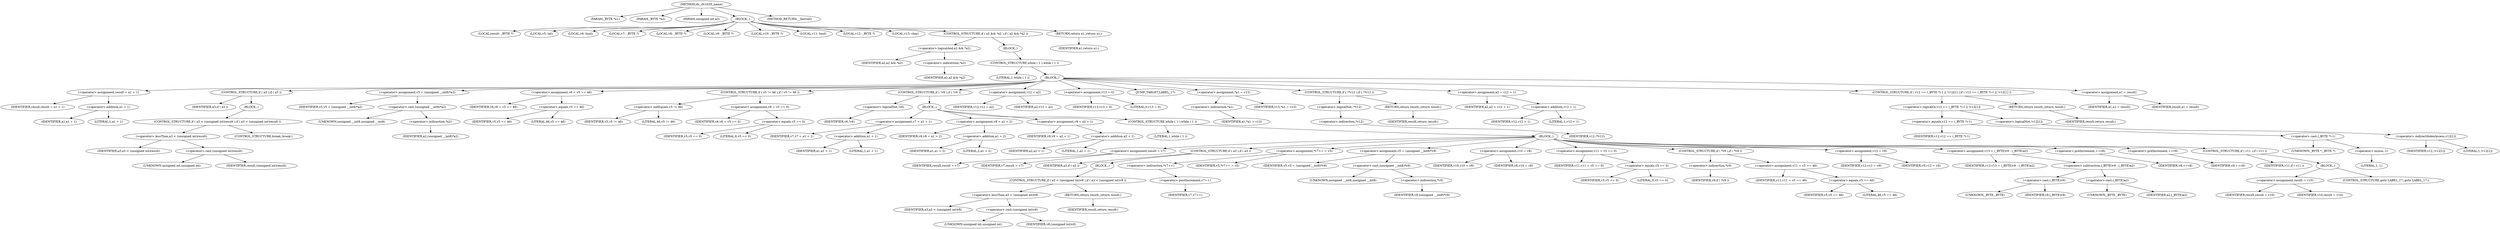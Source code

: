 digraph do_rfc1035_name {  
"1000111" [label = "(METHOD,do_rfc1035_name)" ]
"1000112" [label = "(PARAM,_BYTE *a1)" ]
"1000113" [label = "(PARAM,_BYTE *a2)" ]
"1000114" [label = "(PARAM,unsigned int a3)" ]
"1000115" [label = "(BLOCK,,)" ]
"1000116" [label = "(LOCAL,result: _BYTE *)" ]
"1000117" [label = "(LOCAL,v5: int)" ]
"1000118" [label = "(LOCAL,v6: bool)" ]
"1000119" [label = "(LOCAL,v7: _BYTE *)" ]
"1000120" [label = "(LOCAL,v8: _BYTE *)" ]
"1000121" [label = "(LOCAL,v9: _BYTE *)" ]
"1000122" [label = "(LOCAL,v10: _BYTE *)" ]
"1000123" [label = "(LOCAL,v11: bool)" ]
"1000124" [label = "(LOCAL,v12: _BYTE *)" ]
"1000125" [label = "(LOCAL,v13: char)" ]
"1000126" [label = "(CONTROL_STRUCTURE,if ( a2 && *a2 ),if ( a2 && *a2 ))" ]
"1000127" [label = "(<operator>.logicalAnd,a2 && *a2)" ]
"1000128" [label = "(IDENTIFIER,a2,a2 && *a2)" ]
"1000129" [label = "(<operator>.indirection,*a2)" ]
"1000130" [label = "(IDENTIFIER,a2,a2 && *a2)" ]
"1000131" [label = "(BLOCK,,)" ]
"1000132" [label = "(CONTROL_STRUCTURE,while ( 1 ),while ( 1 ))" ]
"1000133" [label = "(LITERAL,1,while ( 1 ))" ]
"1000134" [label = "(BLOCK,,)" ]
"1000135" [label = "(<operator>.assignment,result = a1 + 1)" ]
"1000136" [label = "(IDENTIFIER,result,result = a1 + 1)" ]
"1000137" [label = "(<operator>.addition,a1 + 1)" ]
"1000138" [label = "(IDENTIFIER,a1,a1 + 1)" ]
"1000139" [label = "(LITERAL,1,a1 + 1)" ]
"1000140" [label = "(CONTROL_STRUCTURE,if ( a3 ),if ( a3 ))" ]
"1000141" [label = "(IDENTIFIER,a3,if ( a3 ))" ]
"1000142" [label = "(BLOCK,,)" ]
"1000143" [label = "(CONTROL_STRUCTURE,if ( a3 < (unsigned int)result ),if ( a3 < (unsigned int)result ))" ]
"1000144" [label = "(<operator>.lessThan,a3 < (unsigned int)result)" ]
"1000145" [label = "(IDENTIFIER,a3,a3 < (unsigned int)result)" ]
"1000146" [label = "(<operator>.cast,(unsigned int)result)" ]
"1000147" [label = "(UNKNOWN,unsigned int,unsigned int)" ]
"1000148" [label = "(IDENTIFIER,result,(unsigned int)result)" ]
"1000149" [label = "(CONTROL_STRUCTURE,break;,break;)" ]
"1000150" [label = "(<operator>.assignment,v5 = (unsigned __int8)*a2)" ]
"1000151" [label = "(IDENTIFIER,v5,v5 = (unsigned __int8)*a2)" ]
"1000152" [label = "(<operator>.cast,(unsigned __int8)*a2)" ]
"1000153" [label = "(UNKNOWN,unsigned __int8,unsigned __int8)" ]
"1000154" [label = "(<operator>.indirection,*a2)" ]
"1000155" [label = "(IDENTIFIER,a2,(unsigned __int8)*a2)" ]
"1000156" [label = "(<operator>.assignment,v6 = v5 == 46)" ]
"1000157" [label = "(IDENTIFIER,v6,v6 = v5 == 46)" ]
"1000158" [label = "(<operator>.equals,v5 == 46)" ]
"1000159" [label = "(IDENTIFIER,v5,v5 == 46)" ]
"1000160" [label = "(LITERAL,46,v5 == 46)" ]
"1000161" [label = "(CONTROL_STRUCTURE,if ( v5 != 46 ),if ( v5 != 46 ))" ]
"1000162" [label = "(<operator>.notEquals,v5 != 46)" ]
"1000163" [label = "(IDENTIFIER,v5,v5 != 46)" ]
"1000164" [label = "(LITERAL,46,v5 != 46)" ]
"1000165" [label = "(<operator>.assignment,v6 = v5 == 0)" ]
"1000166" [label = "(IDENTIFIER,v6,v6 = v5 == 0)" ]
"1000167" [label = "(<operator>.equals,v5 == 0)" ]
"1000168" [label = "(IDENTIFIER,v5,v5 == 0)" ]
"1000169" [label = "(LITERAL,0,v5 == 0)" ]
"1000170" [label = "(CONTROL_STRUCTURE,if ( !v6 ),if ( !v6 ))" ]
"1000171" [label = "(<operator>.logicalNot,!v6)" ]
"1000172" [label = "(IDENTIFIER,v6,!v6)" ]
"1000173" [label = "(BLOCK,,)" ]
"1000174" [label = "(<operator>.assignment,v7 = a1 + 1)" ]
"1000175" [label = "(IDENTIFIER,v7,v7 = a1 + 1)" ]
"1000176" [label = "(<operator>.addition,a1 + 1)" ]
"1000177" [label = "(IDENTIFIER,a1,a1 + 1)" ]
"1000178" [label = "(LITERAL,1,a1 + 1)" ]
"1000179" [label = "(<operator>.assignment,v8 = a1 + 2)" ]
"1000180" [label = "(IDENTIFIER,v8,v8 = a1 + 2)" ]
"1000181" [label = "(<operator>.addition,a1 + 2)" ]
"1000182" [label = "(IDENTIFIER,a1,a1 + 2)" ]
"1000183" [label = "(LITERAL,2,a1 + 2)" ]
"1000184" [label = "(<operator>.assignment,v9 = a2 + 1)" ]
"1000185" [label = "(IDENTIFIER,v9,v9 = a2 + 1)" ]
"1000186" [label = "(<operator>.addition,a2 + 1)" ]
"1000187" [label = "(IDENTIFIER,a2,a2 + 1)" ]
"1000188" [label = "(LITERAL,1,a2 + 1)" ]
"1000189" [label = "(CONTROL_STRUCTURE,while ( 1 ),while ( 1 ))" ]
"1000190" [label = "(LITERAL,1,while ( 1 ))" ]
"1000191" [label = "(BLOCK,,)" ]
"1000192" [label = "(<operator>.assignment,result = v7)" ]
"1000193" [label = "(IDENTIFIER,result,result = v7)" ]
"1000194" [label = "(IDENTIFIER,v7,result = v7)" ]
"1000195" [label = "(CONTROL_STRUCTURE,if ( a3 ),if ( a3 ))" ]
"1000196" [label = "(IDENTIFIER,a3,if ( a3 ))" ]
"1000197" [label = "(BLOCK,,)" ]
"1000198" [label = "(CONTROL_STRUCTURE,if ( a3 < (unsigned int)v8 ),if ( a3 < (unsigned int)v8 ))" ]
"1000199" [label = "(<operator>.lessThan,a3 < (unsigned int)v8)" ]
"1000200" [label = "(IDENTIFIER,a3,a3 < (unsigned int)v8)" ]
"1000201" [label = "(<operator>.cast,(unsigned int)v8)" ]
"1000202" [label = "(UNKNOWN,unsigned int,unsigned int)" ]
"1000203" [label = "(IDENTIFIER,v8,(unsigned int)v8)" ]
"1000204" [label = "(RETURN,return result;,return result;)" ]
"1000205" [label = "(IDENTIFIER,result,return result;)" ]
"1000206" [label = "(<operator>.assignment,*v7++ = v5)" ]
"1000207" [label = "(<operator>.indirection,*v7++)" ]
"1000208" [label = "(<operator>.postIncrement,v7++)" ]
"1000209" [label = "(IDENTIFIER,v7,v7++)" ]
"1000210" [label = "(IDENTIFIER,v5,*v7++ = v5)" ]
"1000211" [label = "(<operator>.assignment,v5 = (unsigned __int8)*v9)" ]
"1000212" [label = "(IDENTIFIER,v5,v5 = (unsigned __int8)*v9)" ]
"1000213" [label = "(<operator>.cast,(unsigned __int8)*v9)" ]
"1000214" [label = "(UNKNOWN,unsigned __int8,unsigned __int8)" ]
"1000215" [label = "(<operator>.indirection,*v9)" ]
"1000216" [label = "(IDENTIFIER,v9,(unsigned __int8)*v9)" ]
"1000217" [label = "(<operator>.assignment,v10 = v8)" ]
"1000218" [label = "(IDENTIFIER,v10,v10 = v8)" ]
"1000219" [label = "(IDENTIFIER,v8,v10 = v8)" ]
"1000220" [label = "(<operator>.assignment,v11 = v5 == 0)" ]
"1000221" [label = "(IDENTIFIER,v11,v11 = v5 == 0)" ]
"1000222" [label = "(<operator>.equals,v5 == 0)" ]
"1000223" [label = "(IDENTIFIER,v5,v5 == 0)" ]
"1000224" [label = "(LITERAL,0,v5 == 0)" ]
"1000225" [label = "(CONTROL_STRUCTURE,if ( *v9 ),if ( *v9 ))" ]
"1000226" [label = "(<operator>.indirection,*v9)" ]
"1000227" [label = "(IDENTIFIER,v9,if ( *v9 ))" ]
"1000228" [label = "(<operator>.assignment,v11 = v5 == 46)" ]
"1000229" [label = "(IDENTIFIER,v11,v11 = v5 == 46)" ]
"1000230" [label = "(<operator>.equals,v5 == 46)" ]
"1000231" [label = "(IDENTIFIER,v5,v5 == 46)" ]
"1000232" [label = "(LITERAL,46,v5 == 46)" ]
"1000233" [label = "(<operator>.assignment,v12 = v9)" ]
"1000234" [label = "(IDENTIFIER,v12,v12 = v9)" ]
"1000235" [label = "(IDENTIFIER,v9,v12 = v9)" ]
"1000236" [label = "(<operator>.assignment,v13 = (_BYTE)v9 - (_BYTE)a2)" ]
"1000237" [label = "(IDENTIFIER,v13,v13 = (_BYTE)v9 - (_BYTE)a2)" ]
"1000238" [label = "(<operator>.subtraction,(_BYTE)v9 - (_BYTE)a2)" ]
"1000239" [label = "(<operator>.cast,(_BYTE)v9)" ]
"1000240" [label = "(UNKNOWN,_BYTE,_BYTE)" ]
"1000241" [label = "(IDENTIFIER,v9,(_BYTE)v9)" ]
"1000242" [label = "(<operator>.cast,(_BYTE)a2)" ]
"1000243" [label = "(UNKNOWN,_BYTE,_BYTE)" ]
"1000244" [label = "(IDENTIFIER,a2,(_BYTE)a2)" ]
"1000245" [label = "(<operator>.preIncrement,++v8)" ]
"1000246" [label = "(IDENTIFIER,v8,++v8)" ]
"1000247" [label = "(<operator>.preIncrement,++v9)" ]
"1000248" [label = "(IDENTIFIER,v9,++v9)" ]
"1000249" [label = "(CONTROL_STRUCTURE,if ( v11 ),if ( v11 ))" ]
"1000250" [label = "(IDENTIFIER,v11,if ( v11 ))" ]
"1000251" [label = "(BLOCK,,)" ]
"1000252" [label = "(<operator>.assignment,result = v10)" ]
"1000253" [label = "(IDENTIFIER,result,result = v10)" ]
"1000254" [label = "(IDENTIFIER,v10,result = v10)" ]
"1000255" [label = "(CONTROL_STRUCTURE,goto LABEL_17;,goto LABEL_17;)" ]
"1000256" [label = "(<operator>.assignment,v12 = a2)" ]
"1000257" [label = "(IDENTIFIER,v12,v12 = a2)" ]
"1000258" [label = "(IDENTIFIER,a2,v12 = a2)" ]
"1000259" [label = "(<operator>.assignment,v13 = 0)" ]
"1000260" [label = "(IDENTIFIER,v13,v13 = 0)" ]
"1000261" [label = "(LITERAL,0,v13 = 0)" ]
"1000262" [label = "(JUMP_TARGET,LABEL_17)" ]
"1000263" [label = "(<operator>.assignment,*a1 = v13)" ]
"1000264" [label = "(<operator>.indirection,*a1)" ]
"1000265" [label = "(IDENTIFIER,a1,*a1 = v13)" ]
"1000266" [label = "(IDENTIFIER,v13,*a1 = v13)" ]
"1000267" [label = "(CONTROL_STRUCTURE,if ( !*v12 ),if ( !*v12 ))" ]
"1000268" [label = "(<operator>.logicalNot,!*v12)" ]
"1000269" [label = "(<operator>.indirection,*v12)" ]
"1000270" [label = "(IDENTIFIER,v12,!*v12)" ]
"1000271" [label = "(RETURN,return result;,return result;)" ]
"1000272" [label = "(IDENTIFIER,result,return result;)" ]
"1000273" [label = "(<operator>.assignment,a2 = v12 + 1)" ]
"1000274" [label = "(IDENTIFIER,a2,a2 = v12 + 1)" ]
"1000275" [label = "(<operator>.addition,v12 + 1)" ]
"1000276" [label = "(IDENTIFIER,v12,v12 + 1)" ]
"1000277" [label = "(LITERAL,1,v12 + 1)" ]
"1000278" [label = "(CONTROL_STRUCTURE,if ( v12 == (_BYTE *)-1 || !v12[1] ),if ( v12 == (_BYTE *)-1 || !v12[1] ))" ]
"1000279" [label = "(<operator>.logicalOr,v12 == (_BYTE *)-1 || !v12[1])" ]
"1000280" [label = "(<operator>.equals,v12 == (_BYTE *)-1)" ]
"1000281" [label = "(IDENTIFIER,v12,v12 == (_BYTE *)-1)" ]
"1000282" [label = "(<operator>.cast,(_BYTE *)-1)" ]
"1000283" [label = "(UNKNOWN,_BYTE *,_BYTE *)" ]
"1000284" [label = "(<operator>.minus,-1)" ]
"1000285" [label = "(LITERAL,1,-1)" ]
"1000286" [label = "(<operator>.logicalNot,!v12[1])" ]
"1000287" [label = "(<operator>.indirectIndexAccess,v12[1])" ]
"1000288" [label = "(IDENTIFIER,v12,!v12[1])" ]
"1000289" [label = "(LITERAL,1,!v12[1])" ]
"1000290" [label = "(RETURN,return result;,return result;)" ]
"1000291" [label = "(IDENTIFIER,result,return result;)" ]
"1000292" [label = "(<operator>.assignment,a1 = result)" ]
"1000293" [label = "(IDENTIFIER,a1,a1 = result)" ]
"1000294" [label = "(IDENTIFIER,result,a1 = result)" ]
"1000295" [label = "(RETURN,return a1;,return a1;)" ]
"1000296" [label = "(IDENTIFIER,a1,return a1;)" ]
"1000297" [label = "(METHOD_RETURN,__fastcall)" ]
  "1000111" -> "1000112" 
  "1000111" -> "1000113" 
  "1000111" -> "1000114" 
  "1000111" -> "1000115" 
  "1000111" -> "1000297" 
  "1000115" -> "1000116" 
  "1000115" -> "1000117" 
  "1000115" -> "1000118" 
  "1000115" -> "1000119" 
  "1000115" -> "1000120" 
  "1000115" -> "1000121" 
  "1000115" -> "1000122" 
  "1000115" -> "1000123" 
  "1000115" -> "1000124" 
  "1000115" -> "1000125" 
  "1000115" -> "1000126" 
  "1000115" -> "1000295" 
  "1000126" -> "1000127" 
  "1000126" -> "1000131" 
  "1000127" -> "1000128" 
  "1000127" -> "1000129" 
  "1000129" -> "1000130" 
  "1000131" -> "1000132" 
  "1000132" -> "1000133" 
  "1000132" -> "1000134" 
  "1000134" -> "1000135" 
  "1000134" -> "1000140" 
  "1000134" -> "1000150" 
  "1000134" -> "1000156" 
  "1000134" -> "1000161" 
  "1000134" -> "1000170" 
  "1000134" -> "1000256" 
  "1000134" -> "1000259" 
  "1000134" -> "1000262" 
  "1000134" -> "1000263" 
  "1000134" -> "1000267" 
  "1000134" -> "1000273" 
  "1000134" -> "1000278" 
  "1000134" -> "1000292" 
  "1000135" -> "1000136" 
  "1000135" -> "1000137" 
  "1000137" -> "1000138" 
  "1000137" -> "1000139" 
  "1000140" -> "1000141" 
  "1000140" -> "1000142" 
  "1000142" -> "1000143" 
  "1000143" -> "1000144" 
  "1000143" -> "1000149" 
  "1000144" -> "1000145" 
  "1000144" -> "1000146" 
  "1000146" -> "1000147" 
  "1000146" -> "1000148" 
  "1000150" -> "1000151" 
  "1000150" -> "1000152" 
  "1000152" -> "1000153" 
  "1000152" -> "1000154" 
  "1000154" -> "1000155" 
  "1000156" -> "1000157" 
  "1000156" -> "1000158" 
  "1000158" -> "1000159" 
  "1000158" -> "1000160" 
  "1000161" -> "1000162" 
  "1000161" -> "1000165" 
  "1000162" -> "1000163" 
  "1000162" -> "1000164" 
  "1000165" -> "1000166" 
  "1000165" -> "1000167" 
  "1000167" -> "1000168" 
  "1000167" -> "1000169" 
  "1000170" -> "1000171" 
  "1000170" -> "1000173" 
  "1000171" -> "1000172" 
  "1000173" -> "1000174" 
  "1000173" -> "1000179" 
  "1000173" -> "1000184" 
  "1000173" -> "1000189" 
  "1000174" -> "1000175" 
  "1000174" -> "1000176" 
  "1000176" -> "1000177" 
  "1000176" -> "1000178" 
  "1000179" -> "1000180" 
  "1000179" -> "1000181" 
  "1000181" -> "1000182" 
  "1000181" -> "1000183" 
  "1000184" -> "1000185" 
  "1000184" -> "1000186" 
  "1000186" -> "1000187" 
  "1000186" -> "1000188" 
  "1000189" -> "1000190" 
  "1000189" -> "1000191" 
  "1000191" -> "1000192" 
  "1000191" -> "1000195" 
  "1000191" -> "1000206" 
  "1000191" -> "1000211" 
  "1000191" -> "1000217" 
  "1000191" -> "1000220" 
  "1000191" -> "1000225" 
  "1000191" -> "1000233" 
  "1000191" -> "1000236" 
  "1000191" -> "1000245" 
  "1000191" -> "1000247" 
  "1000191" -> "1000249" 
  "1000192" -> "1000193" 
  "1000192" -> "1000194" 
  "1000195" -> "1000196" 
  "1000195" -> "1000197" 
  "1000197" -> "1000198" 
  "1000198" -> "1000199" 
  "1000198" -> "1000204" 
  "1000199" -> "1000200" 
  "1000199" -> "1000201" 
  "1000201" -> "1000202" 
  "1000201" -> "1000203" 
  "1000204" -> "1000205" 
  "1000206" -> "1000207" 
  "1000206" -> "1000210" 
  "1000207" -> "1000208" 
  "1000208" -> "1000209" 
  "1000211" -> "1000212" 
  "1000211" -> "1000213" 
  "1000213" -> "1000214" 
  "1000213" -> "1000215" 
  "1000215" -> "1000216" 
  "1000217" -> "1000218" 
  "1000217" -> "1000219" 
  "1000220" -> "1000221" 
  "1000220" -> "1000222" 
  "1000222" -> "1000223" 
  "1000222" -> "1000224" 
  "1000225" -> "1000226" 
  "1000225" -> "1000228" 
  "1000226" -> "1000227" 
  "1000228" -> "1000229" 
  "1000228" -> "1000230" 
  "1000230" -> "1000231" 
  "1000230" -> "1000232" 
  "1000233" -> "1000234" 
  "1000233" -> "1000235" 
  "1000236" -> "1000237" 
  "1000236" -> "1000238" 
  "1000238" -> "1000239" 
  "1000238" -> "1000242" 
  "1000239" -> "1000240" 
  "1000239" -> "1000241" 
  "1000242" -> "1000243" 
  "1000242" -> "1000244" 
  "1000245" -> "1000246" 
  "1000247" -> "1000248" 
  "1000249" -> "1000250" 
  "1000249" -> "1000251" 
  "1000251" -> "1000252" 
  "1000251" -> "1000255" 
  "1000252" -> "1000253" 
  "1000252" -> "1000254" 
  "1000256" -> "1000257" 
  "1000256" -> "1000258" 
  "1000259" -> "1000260" 
  "1000259" -> "1000261" 
  "1000263" -> "1000264" 
  "1000263" -> "1000266" 
  "1000264" -> "1000265" 
  "1000267" -> "1000268" 
  "1000267" -> "1000271" 
  "1000268" -> "1000269" 
  "1000269" -> "1000270" 
  "1000271" -> "1000272" 
  "1000273" -> "1000274" 
  "1000273" -> "1000275" 
  "1000275" -> "1000276" 
  "1000275" -> "1000277" 
  "1000278" -> "1000279" 
  "1000278" -> "1000290" 
  "1000279" -> "1000280" 
  "1000279" -> "1000286" 
  "1000280" -> "1000281" 
  "1000280" -> "1000282" 
  "1000282" -> "1000283" 
  "1000282" -> "1000284" 
  "1000284" -> "1000285" 
  "1000286" -> "1000287" 
  "1000287" -> "1000288" 
  "1000287" -> "1000289" 
  "1000290" -> "1000291" 
  "1000292" -> "1000293" 
  "1000292" -> "1000294" 
  "1000295" -> "1000296" 
}
